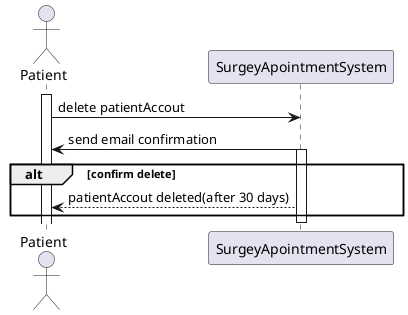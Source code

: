 @startuml
actor Patient
participant SurgeyApointmentSystem

activate Patient
Patient -> SurgeyApointmentSystem: delete patientAccout
SurgeyApointmentSystem -> Patient: send email confirmation
activate SurgeyApointmentSystem
alt confirm delete
SurgeyApointmentSystem --> Patient: patientAccout deleted(after 30 days)
end
deactivate SurgeyApointmentSystem

@enduml
